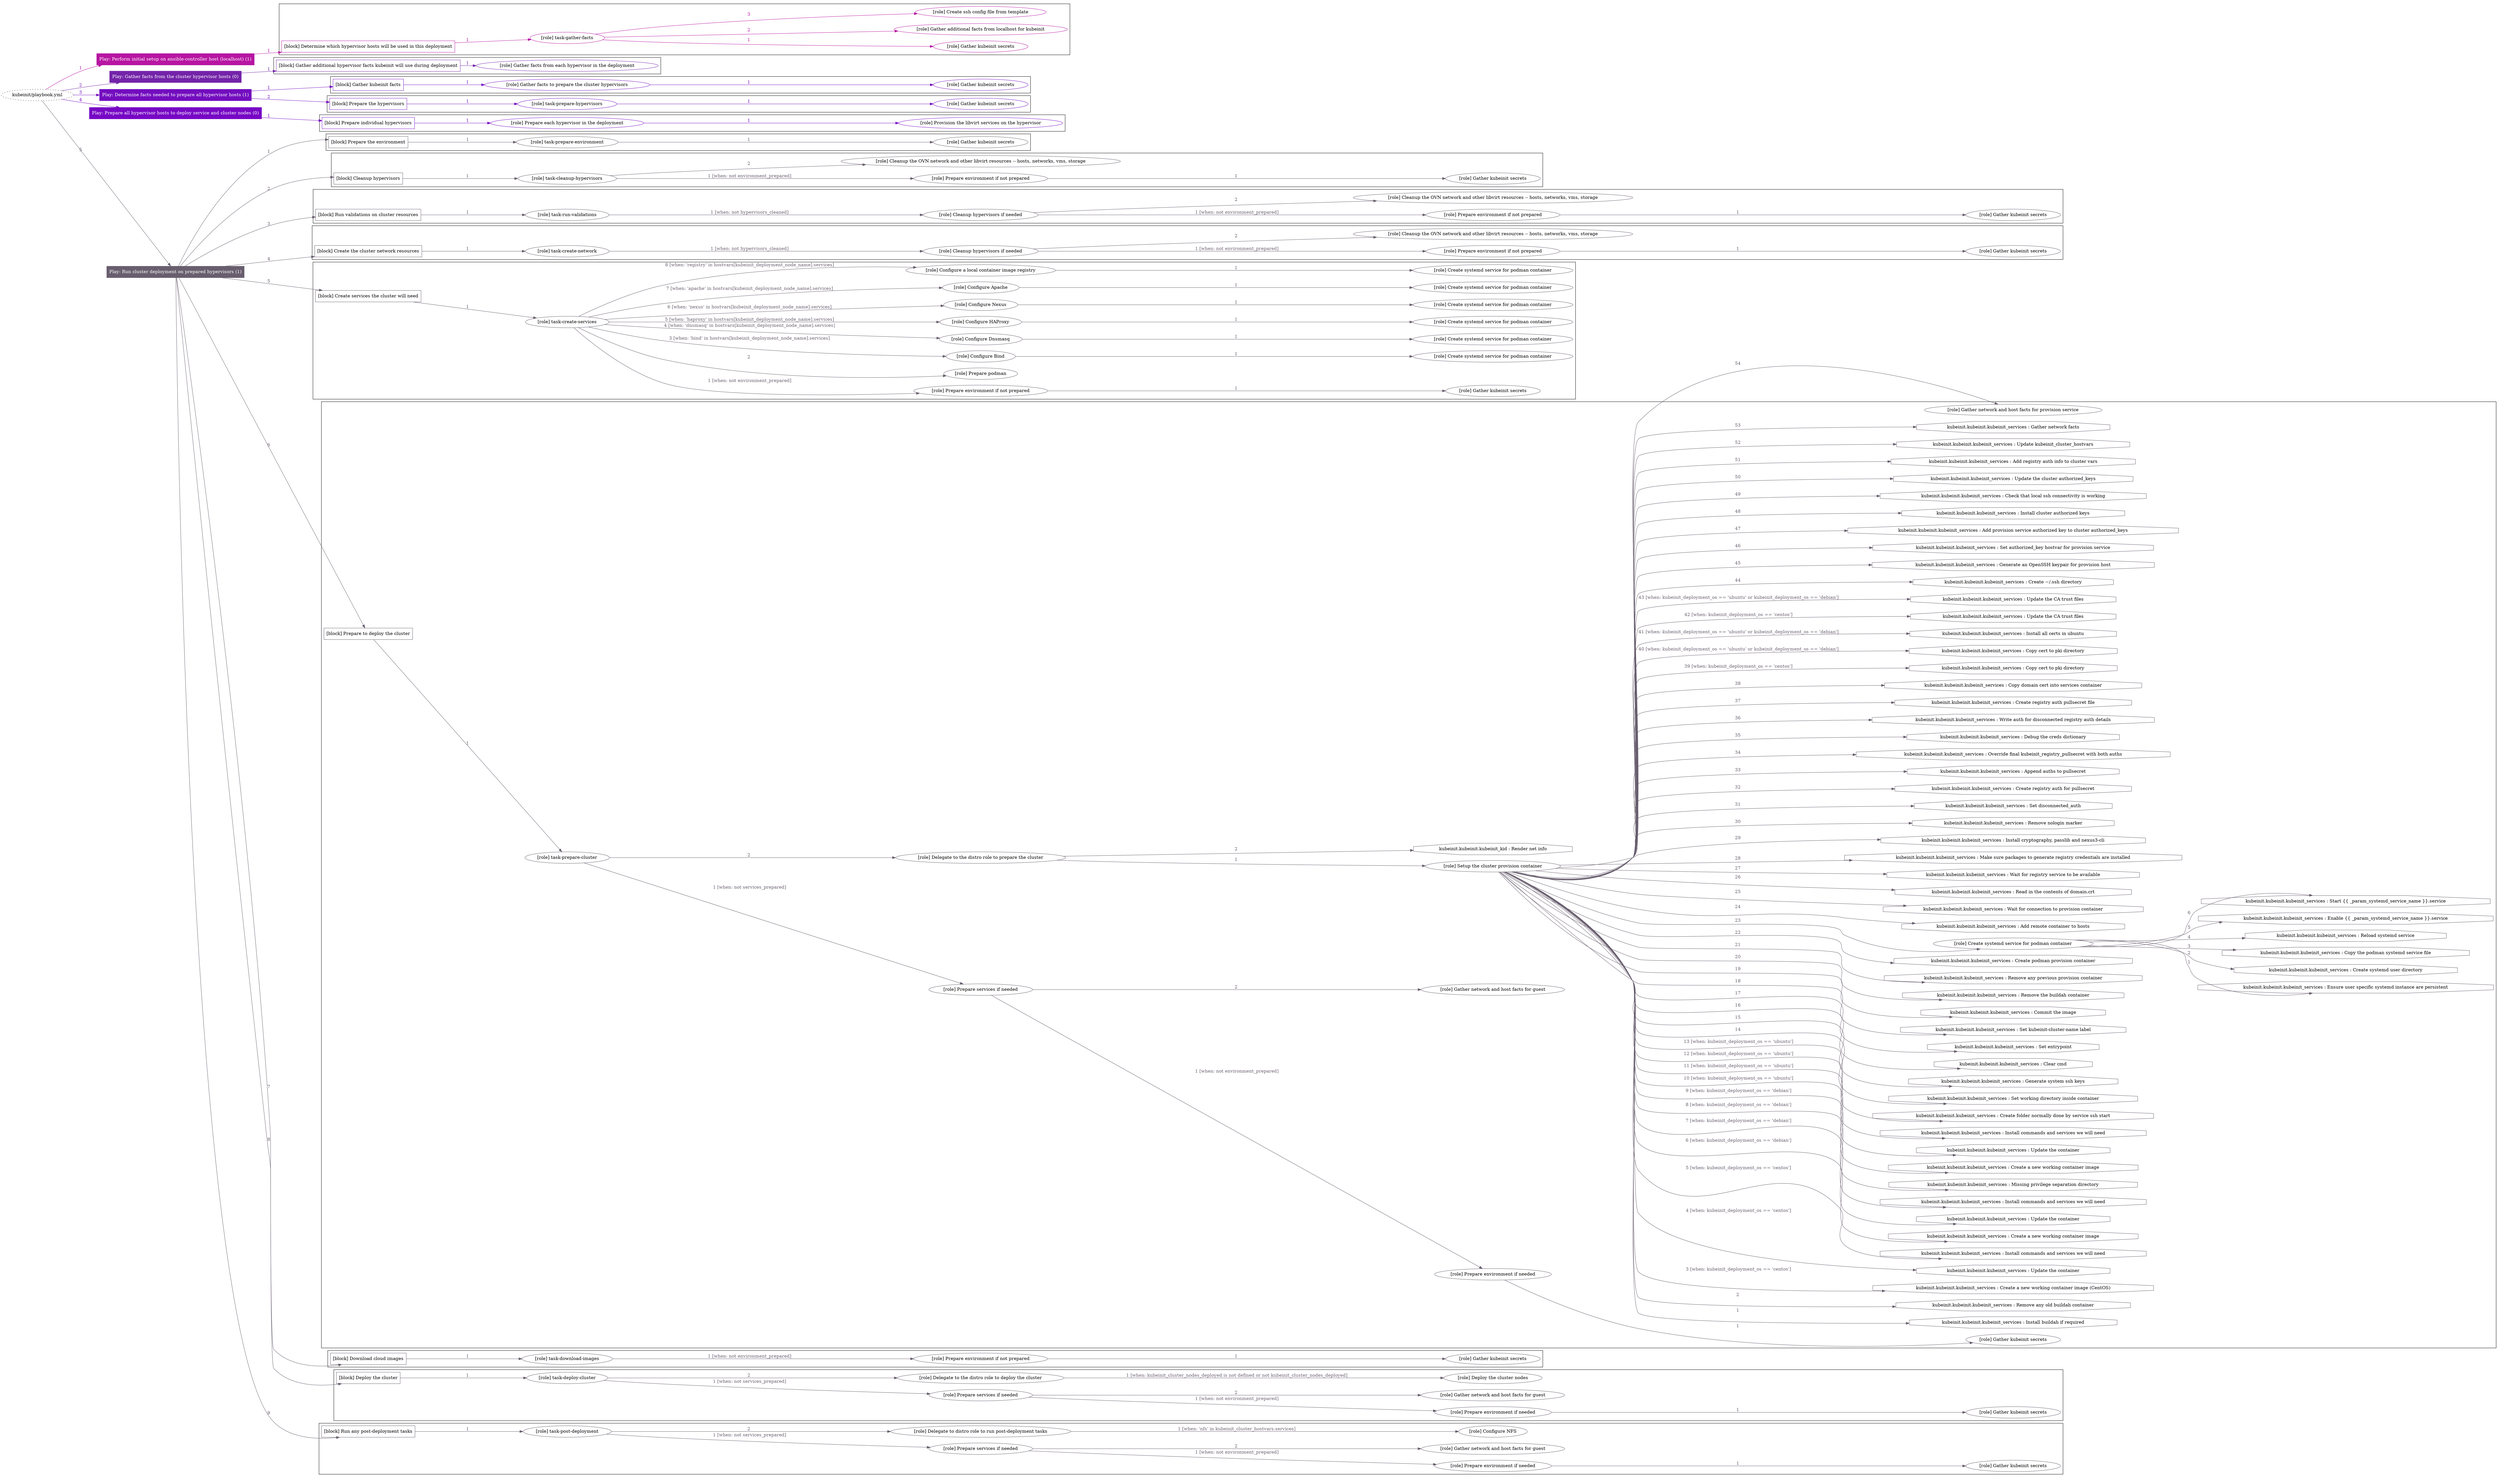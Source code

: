 digraph {
	graph [concentrate=true ordering=in rankdir=LR ratio=fill]
	edge [esep=5 sep=10]
	"kubeinit/playbook.yml" [URL="/home/runner/work/kubeinit/kubeinit/kubeinit/playbook.yml" id=playbook_523f02cf style=dotted]
	"kubeinit/playbook.yml" -> play_6bc137c6 [label="1 " color="#b715a2" fontcolor="#b715a2" id=edge_8139e870 labeltooltip="1 " tooltip="1 "]
	subgraph "Play: Perform initial setup on ansible-controller host (localhost) (1)" {
		play_6bc137c6 [label="Play: Perform initial setup on ansible-controller host (localhost) (1)" URL="/home/runner/work/kubeinit/kubeinit/kubeinit/playbook.yml" color="#b715a2" fontcolor="#ffffff" id=play_6bc137c6 shape=box style=filled tooltip=localhost]
		play_6bc137c6 -> block_157b152d [label=1 color="#b715a2" fontcolor="#b715a2" id=edge_1434d025 labeltooltip=1 tooltip=1]
		subgraph cluster_block_157b152d {
			block_157b152d [label="[block] Determine which hypervisor hosts will be used in this deployment" URL="/home/runner/work/kubeinit/kubeinit/kubeinit/playbook.yml" color="#b715a2" id=block_157b152d labeltooltip="Determine which hypervisor hosts will be used in this deployment" shape=box tooltip="Determine which hypervisor hosts will be used in this deployment"]
			block_157b152d -> role_d21be050 [label="1 " color="#b715a2" fontcolor="#b715a2" id=edge_4a48e867 labeltooltip="1 " tooltip="1 "]
			subgraph "task-gather-facts" {
				role_d21be050 [label="[role] task-gather-facts" URL="/home/runner/work/kubeinit/kubeinit/kubeinit/playbook.yml" color="#b715a2" id=role_d21be050 tooltip="task-gather-facts"]
				role_d21be050 -> role_1c786483 [label="1 " color="#b715a2" fontcolor="#b715a2" id=edge_d113c859 labeltooltip="1 " tooltip="1 "]
				subgraph "Gather kubeinit secrets" {
					role_1c786483 [label="[role] Gather kubeinit secrets" URL="/home/runner/.ansible/collections/ansible_collections/kubeinit/kubeinit/roles/kubeinit_prepare/tasks/build_hypervisors_group.yml" color="#b715a2" id=role_1c786483 tooltip="Gather kubeinit secrets"]
				}
				role_d21be050 -> role_d0c18b38 [label="2 " color="#b715a2" fontcolor="#b715a2" id=edge_713ae393 labeltooltip="2 " tooltip="2 "]
				subgraph "Gather additional facts from localhost for kubeinit" {
					role_d0c18b38 [label="[role] Gather additional facts from localhost for kubeinit" URL="/home/runner/.ansible/collections/ansible_collections/kubeinit/kubeinit/roles/kubeinit_prepare/tasks/build_hypervisors_group.yml" color="#b715a2" id=role_d0c18b38 tooltip="Gather additional facts from localhost for kubeinit"]
				}
				role_d21be050 -> role_f9e49e9d [label="3 " color="#b715a2" fontcolor="#b715a2" id=edge_17363c46 labeltooltip="3 " tooltip="3 "]
				subgraph "Create ssh config file from template" {
					role_f9e49e9d [label="[role] Create ssh config file from template" URL="/home/runner/.ansible/collections/ansible_collections/kubeinit/kubeinit/roles/kubeinit_prepare/tasks/build_hypervisors_group.yml" color="#b715a2" id=role_f9e49e9d tooltip="Create ssh config file from template"]
				}
			}
		}
	}
	"kubeinit/playbook.yml" -> play_adf5ef37 [label="2 " color="#7323a9" fontcolor="#7323a9" id=edge_34e91a06 labeltooltip="2 " tooltip="2 "]
	subgraph "Play: Gather facts from the cluster hypervisor hosts (0)" {
		play_adf5ef37 [label="Play: Gather facts from the cluster hypervisor hosts (0)" URL="/home/runner/work/kubeinit/kubeinit/kubeinit/playbook.yml" color="#7323a9" fontcolor="#ffffff" id=play_adf5ef37 shape=box style=filled tooltip="Play: Gather facts from the cluster hypervisor hosts (0)"]
		play_adf5ef37 -> block_2e98b434 [label=1 color="#7323a9" fontcolor="#7323a9" id=edge_0aa68745 labeltooltip=1 tooltip=1]
		subgraph cluster_block_2e98b434 {
			block_2e98b434 [label="[block] Gather additional hypervisor facts kubeinit will use during deployment" URL="/home/runner/work/kubeinit/kubeinit/kubeinit/playbook.yml" color="#7323a9" id=block_2e98b434 labeltooltip="Gather additional hypervisor facts kubeinit will use during deployment" shape=box tooltip="Gather additional hypervisor facts kubeinit will use during deployment"]
			block_2e98b434 -> role_9b62bedd [label="1 " color="#7323a9" fontcolor="#7323a9" id=edge_0bc69484 labeltooltip="1 " tooltip="1 "]
			subgraph "Gather facts from each hypervisor in the deployment" {
				role_9b62bedd [label="[role] Gather facts from each hypervisor in the deployment" URL="/home/runner/work/kubeinit/kubeinit/kubeinit/playbook.yml" color="#7323a9" id=role_9b62bedd tooltip="Gather facts from each hypervisor in the deployment"]
			}
		}
	}
	"kubeinit/playbook.yml" -> play_6ce80e44 [label="3 " color="#730dbf" fontcolor="#730dbf" id=edge_333e01c1 labeltooltip="3 " tooltip="3 "]
	subgraph "Play: Determine facts needed to prepare all hypervisor hosts (1)" {
		play_6ce80e44 [label="Play: Determine facts needed to prepare all hypervisor hosts (1)" URL="/home/runner/work/kubeinit/kubeinit/kubeinit/playbook.yml" color="#730dbf" fontcolor="#ffffff" id=play_6ce80e44 shape=box style=filled tooltip=localhost]
		play_6ce80e44 -> block_18123e66 [label=1 color="#730dbf" fontcolor="#730dbf" id=edge_3d08a26c labeltooltip=1 tooltip=1]
		subgraph cluster_block_18123e66 {
			block_18123e66 [label="[block] Gather kubeinit facts" URL="/home/runner/work/kubeinit/kubeinit/kubeinit/playbook.yml" color="#730dbf" id=block_18123e66 labeltooltip="Gather kubeinit facts" shape=box tooltip="Gather kubeinit facts"]
			block_18123e66 -> role_257daec9 [label="1 " color="#730dbf" fontcolor="#730dbf" id=edge_6e22a2cc labeltooltip="1 " tooltip="1 "]
			subgraph "Gather facts to prepare the cluster hypervisors" {
				role_257daec9 [label="[role] Gather facts to prepare the cluster hypervisors" URL="/home/runner/work/kubeinit/kubeinit/kubeinit/playbook.yml" color="#730dbf" id=role_257daec9 tooltip="Gather facts to prepare the cluster hypervisors"]
				role_257daec9 -> role_f65791ab [label="1 " color="#730dbf" fontcolor="#730dbf" id=edge_a2c15373 labeltooltip="1 " tooltip="1 "]
				subgraph "Gather kubeinit secrets" {
					role_f65791ab [label="[role] Gather kubeinit secrets" URL="/home/runner/.ansible/collections/ansible_collections/kubeinit/kubeinit/roles/kubeinit_prepare/tasks/gather_kubeinit_facts.yml" color="#730dbf" id=role_f65791ab tooltip="Gather kubeinit secrets"]
				}
			}
		}
		play_6ce80e44 -> block_e9388b02 [label=2 color="#730dbf" fontcolor="#730dbf" id=edge_0c99ad33 labeltooltip=2 tooltip=2]
		subgraph cluster_block_e9388b02 {
			block_e9388b02 [label="[block] Prepare the hypervisors" URL="/home/runner/work/kubeinit/kubeinit/kubeinit/playbook.yml" color="#730dbf" id=block_e9388b02 labeltooltip="Prepare the hypervisors" shape=box tooltip="Prepare the hypervisors"]
			block_e9388b02 -> role_1066dc8d [label="1 " color="#730dbf" fontcolor="#730dbf" id=edge_36b0bf61 labeltooltip="1 " tooltip="1 "]
			subgraph "task-prepare-hypervisors" {
				role_1066dc8d [label="[role] task-prepare-hypervisors" URL="/home/runner/work/kubeinit/kubeinit/kubeinit/playbook.yml" color="#730dbf" id=role_1066dc8d tooltip="task-prepare-hypervisors"]
				role_1066dc8d -> role_72b197ba [label="1 " color="#730dbf" fontcolor="#730dbf" id=edge_f08624b3 labeltooltip="1 " tooltip="1 "]
				subgraph "Gather kubeinit secrets" {
					role_72b197ba [label="[role] Gather kubeinit secrets" URL="/home/runner/.ansible/collections/ansible_collections/kubeinit/kubeinit/roles/kubeinit_prepare/tasks/gather_kubeinit_facts.yml" color="#730dbf" id=role_72b197ba tooltip="Gather kubeinit secrets"]
				}
			}
		}
	}
	"kubeinit/playbook.yml" -> play_32b6e2d4 [label="4 " color="#7707c5" fontcolor="#7707c5" id=edge_4d12379c labeltooltip="4 " tooltip="4 "]
	subgraph "Play: Prepare all hypervisor hosts to deploy service and cluster nodes (0)" {
		play_32b6e2d4 [label="Play: Prepare all hypervisor hosts to deploy service and cluster nodes (0)" URL="/home/runner/work/kubeinit/kubeinit/kubeinit/playbook.yml" color="#7707c5" fontcolor="#ffffff" id=play_32b6e2d4 shape=box style=filled tooltip="Play: Prepare all hypervisor hosts to deploy service and cluster nodes (0)"]
		play_32b6e2d4 -> block_82ef022c [label=1 color="#7707c5" fontcolor="#7707c5" id=edge_282faeca labeltooltip=1 tooltip=1]
		subgraph cluster_block_82ef022c {
			block_82ef022c [label="[block] Prepare individual hypervisors" URL="/home/runner/work/kubeinit/kubeinit/kubeinit/playbook.yml" color="#7707c5" id=block_82ef022c labeltooltip="Prepare individual hypervisors" shape=box tooltip="Prepare individual hypervisors"]
			block_82ef022c -> role_0d94142a [label="1 " color="#7707c5" fontcolor="#7707c5" id=edge_c90fba7b labeltooltip="1 " tooltip="1 "]
			subgraph "Prepare each hypervisor in the deployment" {
				role_0d94142a [label="[role] Prepare each hypervisor in the deployment" URL="/home/runner/work/kubeinit/kubeinit/kubeinit/playbook.yml" color="#7707c5" id=role_0d94142a tooltip="Prepare each hypervisor in the deployment"]
				role_0d94142a -> role_9acc758b [label="1 " color="#7707c5" fontcolor="#7707c5" id=edge_aba107f1 labeltooltip="1 " tooltip="1 "]
				subgraph "Provision the libvirt services on the hypervisor" {
					role_9acc758b [label="[role] Provision the libvirt services on the hypervisor" URL="/home/runner/.ansible/collections/ansible_collections/kubeinit/kubeinit/roles/kubeinit_prepare/tasks/prepare_hypervisor.yml" color="#7707c5" id=role_9acc758b tooltip="Provision the libvirt services on the hypervisor"]
				}
			}
		}
	}
	"kubeinit/playbook.yml" -> play_2caf768b [label="5 " color="#685e6e" fontcolor="#685e6e" id=edge_4ee9b258 labeltooltip="5 " tooltip="5 "]
	subgraph "Play: Run cluster deployment on prepared hypervisors (1)" {
		play_2caf768b [label="Play: Run cluster deployment on prepared hypervisors (1)" URL="/home/runner/work/kubeinit/kubeinit/kubeinit/playbook.yml" color="#685e6e" fontcolor="#ffffff" id=play_2caf768b shape=box style=filled tooltip=localhost]
		play_2caf768b -> block_e5b396ca [label=1 color="#685e6e" fontcolor="#685e6e" id=edge_850b596f labeltooltip=1 tooltip=1]
		subgraph cluster_block_e5b396ca {
			block_e5b396ca [label="[block] Prepare the environment" URL="/home/runner/work/kubeinit/kubeinit/kubeinit/playbook.yml" color="#685e6e" id=block_e5b396ca labeltooltip="Prepare the environment" shape=box tooltip="Prepare the environment"]
			block_e5b396ca -> role_adc4fbf3 [label="1 " color="#685e6e" fontcolor="#685e6e" id=edge_cd53be67 labeltooltip="1 " tooltip="1 "]
			subgraph "task-prepare-environment" {
				role_adc4fbf3 [label="[role] task-prepare-environment" URL="/home/runner/work/kubeinit/kubeinit/kubeinit/playbook.yml" color="#685e6e" id=role_adc4fbf3 tooltip="task-prepare-environment"]
				role_adc4fbf3 -> role_b6324c7c [label="1 " color="#685e6e" fontcolor="#685e6e" id=edge_db9dd955 labeltooltip="1 " tooltip="1 "]
				subgraph "Gather kubeinit secrets" {
					role_b6324c7c [label="[role] Gather kubeinit secrets" URL="/home/runner/.ansible/collections/ansible_collections/kubeinit/kubeinit/roles/kubeinit_prepare/tasks/gather_kubeinit_facts.yml" color="#685e6e" id=role_b6324c7c tooltip="Gather kubeinit secrets"]
				}
			}
		}
		play_2caf768b -> block_f8b40f02 [label=2 color="#685e6e" fontcolor="#685e6e" id=edge_f7e18683 labeltooltip=2 tooltip=2]
		subgraph cluster_block_f8b40f02 {
			block_f8b40f02 [label="[block] Cleanup hypervisors" URL="/home/runner/work/kubeinit/kubeinit/kubeinit/playbook.yml" color="#685e6e" id=block_f8b40f02 labeltooltip="Cleanup hypervisors" shape=box tooltip="Cleanup hypervisors"]
			block_f8b40f02 -> role_f8b366e9 [label="1 " color="#685e6e" fontcolor="#685e6e" id=edge_6f6f5f40 labeltooltip="1 " tooltip="1 "]
			subgraph "task-cleanup-hypervisors" {
				role_f8b366e9 [label="[role] task-cleanup-hypervisors" URL="/home/runner/work/kubeinit/kubeinit/kubeinit/playbook.yml" color="#685e6e" id=role_f8b366e9 tooltip="task-cleanup-hypervisors"]
				role_f8b366e9 -> role_4d6c925a [label="1 [when: not environment_prepared]" color="#685e6e" fontcolor="#685e6e" id=edge_72730187 labeltooltip="1 [when: not environment_prepared]" tooltip="1 [when: not environment_prepared]"]
				subgraph "Prepare environment if not prepared" {
					role_4d6c925a [label="[role] Prepare environment if not prepared" URL="/home/runner/.ansible/collections/ansible_collections/kubeinit/kubeinit/roles/kubeinit_prepare/tasks/cleanup_hypervisors.yml" color="#685e6e" id=role_4d6c925a tooltip="Prepare environment if not prepared"]
					role_4d6c925a -> role_4f269db5 [label="1 " color="#685e6e" fontcolor="#685e6e" id=edge_f12fe3c4 labeltooltip="1 " tooltip="1 "]
					subgraph "Gather kubeinit secrets" {
						role_4f269db5 [label="[role] Gather kubeinit secrets" URL="/home/runner/.ansible/collections/ansible_collections/kubeinit/kubeinit/roles/kubeinit_prepare/tasks/gather_kubeinit_facts.yml" color="#685e6e" id=role_4f269db5 tooltip="Gather kubeinit secrets"]
					}
				}
				role_f8b366e9 -> role_968fbf0f [label="2 " color="#685e6e" fontcolor="#685e6e" id=edge_c992e571 labeltooltip="2 " tooltip="2 "]
				subgraph "Cleanup the OVN network and other libvirt resources -- hosts, networks, vms, storage" {
					role_968fbf0f [label="[role] Cleanup the OVN network and other libvirt resources -- hosts, networks, vms, storage" URL="/home/runner/.ansible/collections/ansible_collections/kubeinit/kubeinit/roles/kubeinit_prepare/tasks/cleanup_hypervisors.yml" color="#685e6e" id=role_968fbf0f tooltip="Cleanup the OVN network and other libvirt resources -- hosts, networks, vms, storage"]
				}
			}
		}
		play_2caf768b -> block_3ed289ee [label=3 color="#685e6e" fontcolor="#685e6e" id=edge_da4a7e90 labeltooltip=3 tooltip=3]
		subgraph cluster_block_3ed289ee {
			block_3ed289ee [label="[block] Run validations on cluster resources" URL="/home/runner/work/kubeinit/kubeinit/kubeinit/playbook.yml" color="#685e6e" id=block_3ed289ee labeltooltip="Run validations on cluster resources" shape=box tooltip="Run validations on cluster resources"]
			block_3ed289ee -> role_c11c972a [label="1 " color="#685e6e" fontcolor="#685e6e" id=edge_37140b6b labeltooltip="1 " tooltip="1 "]
			subgraph "task-run-validations" {
				role_c11c972a [label="[role] task-run-validations" URL="/home/runner/work/kubeinit/kubeinit/kubeinit/playbook.yml" color="#685e6e" id=role_c11c972a tooltip="task-run-validations"]
				role_c11c972a -> role_23618276 [label="1 [when: not hypervisors_cleaned]" color="#685e6e" fontcolor="#685e6e" id=edge_cd50818d labeltooltip="1 [when: not hypervisors_cleaned]" tooltip="1 [when: not hypervisors_cleaned]"]
				subgraph "Cleanup hypervisors if needed" {
					role_23618276 [label="[role] Cleanup hypervisors if needed" URL="/home/runner/.ansible/collections/ansible_collections/kubeinit/kubeinit/roles/kubeinit_validations/tasks/main.yml" color="#685e6e" id=role_23618276 tooltip="Cleanup hypervisors if needed"]
					role_23618276 -> role_db7f585e [label="1 [when: not environment_prepared]" color="#685e6e" fontcolor="#685e6e" id=edge_84fff03e labeltooltip="1 [when: not environment_prepared]" tooltip="1 [when: not environment_prepared]"]
					subgraph "Prepare environment if not prepared" {
						role_db7f585e [label="[role] Prepare environment if not prepared" URL="/home/runner/.ansible/collections/ansible_collections/kubeinit/kubeinit/roles/kubeinit_prepare/tasks/cleanup_hypervisors.yml" color="#685e6e" id=role_db7f585e tooltip="Prepare environment if not prepared"]
						role_db7f585e -> role_61a39463 [label="1 " color="#685e6e" fontcolor="#685e6e" id=edge_cbba1acd labeltooltip="1 " tooltip="1 "]
						subgraph "Gather kubeinit secrets" {
							role_61a39463 [label="[role] Gather kubeinit secrets" URL="/home/runner/.ansible/collections/ansible_collections/kubeinit/kubeinit/roles/kubeinit_prepare/tasks/gather_kubeinit_facts.yml" color="#685e6e" id=role_61a39463 tooltip="Gather kubeinit secrets"]
						}
					}
					role_23618276 -> role_78cc4a12 [label="2 " color="#685e6e" fontcolor="#685e6e" id=edge_62eed8c7 labeltooltip="2 " tooltip="2 "]
					subgraph "Cleanup the OVN network and other libvirt resources -- hosts, networks, vms, storage" {
						role_78cc4a12 [label="[role] Cleanup the OVN network and other libvirt resources -- hosts, networks, vms, storage" URL="/home/runner/.ansible/collections/ansible_collections/kubeinit/kubeinit/roles/kubeinit_prepare/tasks/cleanup_hypervisors.yml" color="#685e6e" id=role_78cc4a12 tooltip="Cleanup the OVN network and other libvirt resources -- hosts, networks, vms, storage"]
					}
				}
			}
		}
		play_2caf768b -> block_cc9a33da [label=4 color="#685e6e" fontcolor="#685e6e" id=edge_7270b5b7 labeltooltip=4 tooltip=4]
		subgraph cluster_block_cc9a33da {
			block_cc9a33da [label="[block] Create the cluster network resources" URL="/home/runner/work/kubeinit/kubeinit/kubeinit/playbook.yml" color="#685e6e" id=block_cc9a33da labeltooltip="Create the cluster network resources" shape=box tooltip="Create the cluster network resources"]
			block_cc9a33da -> role_e912b209 [label="1 " color="#685e6e" fontcolor="#685e6e" id=edge_4f9772c1 labeltooltip="1 " tooltip="1 "]
			subgraph "task-create-network" {
				role_e912b209 [label="[role] task-create-network" URL="/home/runner/work/kubeinit/kubeinit/kubeinit/playbook.yml" color="#685e6e" id=role_e912b209 tooltip="task-create-network"]
				role_e912b209 -> role_fdf0fe62 [label="1 [when: not hypervisors_cleaned]" color="#685e6e" fontcolor="#685e6e" id=edge_23e7232c labeltooltip="1 [when: not hypervisors_cleaned]" tooltip="1 [when: not hypervisors_cleaned]"]
				subgraph "Cleanup hypervisors if needed" {
					role_fdf0fe62 [label="[role] Cleanup hypervisors if needed" URL="/home/runner/.ansible/collections/ansible_collections/kubeinit/kubeinit/roles/kubeinit_libvirt/tasks/create_network.yml" color="#685e6e" id=role_fdf0fe62 tooltip="Cleanup hypervisors if needed"]
					role_fdf0fe62 -> role_8b889586 [label="1 [when: not environment_prepared]" color="#685e6e" fontcolor="#685e6e" id=edge_5aa36d09 labeltooltip="1 [when: not environment_prepared]" tooltip="1 [when: not environment_prepared]"]
					subgraph "Prepare environment if not prepared" {
						role_8b889586 [label="[role] Prepare environment if not prepared" URL="/home/runner/.ansible/collections/ansible_collections/kubeinit/kubeinit/roles/kubeinit_prepare/tasks/cleanup_hypervisors.yml" color="#685e6e" id=role_8b889586 tooltip="Prepare environment if not prepared"]
						role_8b889586 -> role_14ca2aa7 [label="1 " color="#685e6e" fontcolor="#685e6e" id=edge_e80722ed labeltooltip="1 " tooltip="1 "]
						subgraph "Gather kubeinit secrets" {
							role_14ca2aa7 [label="[role] Gather kubeinit secrets" URL="/home/runner/.ansible/collections/ansible_collections/kubeinit/kubeinit/roles/kubeinit_prepare/tasks/gather_kubeinit_facts.yml" color="#685e6e" id=role_14ca2aa7 tooltip="Gather kubeinit secrets"]
						}
					}
					role_fdf0fe62 -> role_c80aff24 [label="2 " color="#685e6e" fontcolor="#685e6e" id=edge_a04895c5 labeltooltip="2 " tooltip="2 "]
					subgraph "Cleanup the OVN network and other libvirt resources -- hosts, networks, vms, storage" {
						role_c80aff24 [label="[role] Cleanup the OVN network and other libvirt resources -- hosts, networks, vms, storage" URL="/home/runner/.ansible/collections/ansible_collections/kubeinit/kubeinit/roles/kubeinit_prepare/tasks/cleanup_hypervisors.yml" color="#685e6e" id=role_c80aff24 tooltip="Cleanup the OVN network and other libvirt resources -- hosts, networks, vms, storage"]
					}
				}
			}
		}
		play_2caf768b -> block_26ecbdce [label=5 color="#685e6e" fontcolor="#685e6e" id=edge_0f5b0c49 labeltooltip=5 tooltip=5]
		subgraph cluster_block_26ecbdce {
			block_26ecbdce [label="[block] Create services the cluster will need" URL="/home/runner/work/kubeinit/kubeinit/kubeinit/playbook.yml" color="#685e6e" id=block_26ecbdce labeltooltip="Create services the cluster will need" shape=box tooltip="Create services the cluster will need"]
			block_26ecbdce -> role_d7c17ba2 [label="1 " color="#685e6e" fontcolor="#685e6e" id=edge_f24d30a1 labeltooltip="1 " tooltip="1 "]
			subgraph "task-create-services" {
				role_d7c17ba2 [label="[role] task-create-services" URL="/home/runner/work/kubeinit/kubeinit/kubeinit/playbook.yml" color="#685e6e" id=role_d7c17ba2 tooltip="task-create-services"]
				role_d7c17ba2 -> role_c4ea2157 [label="1 [when: not environment_prepared]" color="#685e6e" fontcolor="#685e6e" id=edge_c690bb83 labeltooltip="1 [when: not environment_prepared]" tooltip="1 [when: not environment_prepared]"]
				subgraph "Prepare environment if not prepared" {
					role_c4ea2157 [label="[role] Prepare environment if not prepared" URL="/home/runner/.ansible/collections/ansible_collections/kubeinit/kubeinit/roles/kubeinit_services/tasks/main.yml" color="#685e6e" id=role_c4ea2157 tooltip="Prepare environment if not prepared"]
					role_c4ea2157 -> role_a3d30918 [label="1 " color="#685e6e" fontcolor="#685e6e" id=edge_9bcc93ff labeltooltip="1 " tooltip="1 "]
					subgraph "Gather kubeinit secrets" {
						role_a3d30918 [label="[role] Gather kubeinit secrets" URL="/home/runner/.ansible/collections/ansible_collections/kubeinit/kubeinit/roles/kubeinit_prepare/tasks/gather_kubeinit_facts.yml" color="#685e6e" id=role_a3d30918 tooltip="Gather kubeinit secrets"]
					}
				}
				role_d7c17ba2 -> role_5667d886 [label="2 " color="#685e6e" fontcolor="#685e6e" id=edge_22e25065 labeltooltip="2 " tooltip="2 "]
				subgraph "Prepare podman" {
					role_5667d886 [label="[role] Prepare podman" URL="/home/runner/.ansible/collections/ansible_collections/kubeinit/kubeinit/roles/kubeinit_services/tasks/00_create_service_pod.yml" color="#685e6e" id=role_5667d886 tooltip="Prepare podman"]
				}
				role_d7c17ba2 -> role_221b6c85 [label="3 [when: 'bind' in hostvars[kubeinit_deployment_node_name].services]" color="#685e6e" fontcolor="#685e6e" id=edge_c3bb628c labeltooltip="3 [when: 'bind' in hostvars[kubeinit_deployment_node_name].services]" tooltip="3 [when: 'bind' in hostvars[kubeinit_deployment_node_name].services]"]
				subgraph "Configure Bind" {
					role_221b6c85 [label="[role] Configure Bind" URL="/home/runner/.ansible/collections/ansible_collections/kubeinit/kubeinit/roles/kubeinit_services/tasks/start_services_containers.yml" color="#685e6e" id=role_221b6c85 tooltip="Configure Bind"]
					role_221b6c85 -> role_59d1ee0a [label="1 " color="#685e6e" fontcolor="#685e6e" id=edge_88bebc99 labeltooltip="1 " tooltip="1 "]
					subgraph "Create systemd service for podman container" {
						role_59d1ee0a [label="[role] Create systemd service for podman container" URL="/home/runner/.ansible/collections/ansible_collections/kubeinit/kubeinit/roles/kubeinit_bind/tasks/main.yml" color="#685e6e" id=role_59d1ee0a tooltip="Create systemd service for podman container"]
					}
				}
				role_d7c17ba2 -> role_489d5630 [label="4 [when: 'dnsmasq' in hostvars[kubeinit_deployment_node_name].services]" color="#685e6e" fontcolor="#685e6e" id=edge_b1edd884 labeltooltip="4 [when: 'dnsmasq' in hostvars[kubeinit_deployment_node_name].services]" tooltip="4 [when: 'dnsmasq' in hostvars[kubeinit_deployment_node_name].services]"]
				subgraph "Configure Dnsmasq" {
					role_489d5630 [label="[role] Configure Dnsmasq" URL="/home/runner/.ansible/collections/ansible_collections/kubeinit/kubeinit/roles/kubeinit_services/tasks/start_services_containers.yml" color="#685e6e" id=role_489d5630 tooltip="Configure Dnsmasq"]
					role_489d5630 -> role_de0030b5 [label="1 " color="#685e6e" fontcolor="#685e6e" id=edge_028cf25c labeltooltip="1 " tooltip="1 "]
					subgraph "Create systemd service for podman container" {
						role_de0030b5 [label="[role] Create systemd service for podman container" URL="/home/runner/.ansible/collections/ansible_collections/kubeinit/kubeinit/roles/kubeinit_dnsmasq/tasks/main.yml" color="#685e6e" id=role_de0030b5 tooltip="Create systemd service for podman container"]
					}
				}
				role_d7c17ba2 -> role_e70f6d3d [label="5 [when: 'haproxy' in hostvars[kubeinit_deployment_node_name].services]" color="#685e6e" fontcolor="#685e6e" id=edge_5ebc14f6 labeltooltip="5 [when: 'haproxy' in hostvars[kubeinit_deployment_node_name].services]" tooltip="5 [when: 'haproxy' in hostvars[kubeinit_deployment_node_name].services]"]
				subgraph "Configure HAProxy" {
					role_e70f6d3d [label="[role] Configure HAProxy" URL="/home/runner/.ansible/collections/ansible_collections/kubeinit/kubeinit/roles/kubeinit_services/tasks/start_services_containers.yml" color="#685e6e" id=role_e70f6d3d tooltip="Configure HAProxy"]
					role_e70f6d3d -> role_05462be4 [label="1 " color="#685e6e" fontcolor="#685e6e" id=edge_dee61de7 labeltooltip="1 " tooltip="1 "]
					subgraph "Create systemd service for podman container" {
						role_05462be4 [label="[role] Create systemd service for podman container" URL="/home/runner/.ansible/collections/ansible_collections/kubeinit/kubeinit/roles/kubeinit_haproxy/tasks/main.yml" color="#685e6e" id=role_05462be4 tooltip="Create systemd service for podman container"]
					}
				}
				role_d7c17ba2 -> role_4328ee55 [label="6 [when: 'nexus' in hostvars[kubeinit_deployment_node_name].services]" color="#685e6e" fontcolor="#685e6e" id=edge_18788451 labeltooltip="6 [when: 'nexus' in hostvars[kubeinit_deployment_node_name].services]" tooltip="6 [when: 'nexus' in hostvars[kubeinit_deployment_node_name].services]"]
				subgraph "Configure Nexus" {
					role_4328ee55 [label="[role] Configure Nexus" URL="/home/runner/.ansible/collections/ansible_collections/kubeinit/kubeinit/roles/kubeinit_services/tasks/start_services_containers.yml" color="#685e6e" id=role_4328ee55 tooltip="Configure Nexus"]
					role_4328ee55 -> role_98a1d969 [label="1 " color="#685e6e" fontcolor="#685e6e" id=edge_1022cfea labeltooltip="1 " tooltip="1 "]
					subgraph "Create systemd service for podman container" {
						role_98a1d969 [label="[role] Create systemd service for podman container" URL="/home/runner/.ansible/collections/ansible_collections/kubeinit/kubeinit/roles/kubeinit_nexus/tasks/main.yml" color="#685e6e" id=role_98a1d969 tooltip="Create systemd service for podman container"]
					}
				}
				role_d7c17ba2 -> role_16115c2d [label="7 [when: 'apache' in hostvars[kubeinit_deployment_node_name].services]" color="#685e6e" fontcolor="#685e6e" id=edge_08c47023 labeltooltip="7 [when: 'apache' in hostvars[kubeinit_deployment_node_name].services]" tooltip="7 [when: 'apache' in hostvars[kubeinit_deployment_node_name].services]"]
				subgraph "Configure Apache" {
					role_16115c2d [label="[role] Configure Apache" URL="/home/runner/.ansible/collections/ansible_collections/kubeinit/kubeinit/roles/kubeinit_services/tasks/start_services_containers.yml" color="#685e6e" id=role_16115c2d tooltip="Configure Apache"]
					role_16115c2d -> role_f185943f [label="1 " color="#685e6e" fontcolor="#685e6e" id=edge_19d57563 labeltooltip="1 " tooltip="1 "]
					subgraph "Create systemd service for podman container" {
						role_f185943f [label="[role] Create systemd service for podman container" URL="/home/runner/.ansible/collections/ansible_collections/kubeinit/kubeinit/roles/kubeinit_apache/tasks/main.yml" color="#685e6e" id=role_f185943f tooltip="Create systemd service for podman container"]
					}
				}
				role_d7c17ba2 -> role_413393ed [label="8 [when: 'registry' in hostvars[kubeinit_deployment_node_name].services]" color="#685e6e" fontcolor="#685e6e" id=edge_c971533c labeltooltip="8 [when: 'registry' in hostvars[kubeinit_deployment_node_name].services]" tooltip="8 [when: 'registry' in hostvars[kubeinit_deployment_node_name].services]"]
				subgraph "Configure a local container image registry" {
					role_413393ed [label="[role] Configure a local container image registry" URL="/home/runner/.ansible/collections/ansible_collections/kubeinit/kubeinit/roles/kubeinit_services/tasks/start_services_containers.yml" color="#685e6e" id=role_413393ed tooltip="Configure a local container image registry"]
					role_413393ed -> role_f75e05b6 [label="1 " color="#685e6e" fontcolor="#685e6e" id=edge_fa7e5049 labeltooltip="1 " tooltip="1 "]
					subgraph "Create systemd service for podman container" {
						role_f75e05b6 [label="[role] Create systemd service for podman container" URL="/home/runner/.ansible/collections/ansible_collections/kubeinit/kubeinit/roles/kubeinit_registry/tasks/main.yml" color="#685e6e" id=role_f75e05b6 tooltip="Create systemd service for podman container"]
					}
				}
			}
		}
		play_2caf768b -> block_42b0c4de [label=6 color="#685e6e" fontcolor="#685e6e" id=edge_4d460185 labeltooltip=6 tooltip=6]
		subgraph cluster_block_42b0c4de {
			block_42b0c4de [label="[block] Prepare to deploy the cluster" URL="/home/runner/work/kubeinit/kubeinit/kubeinit/playbook.yml" color="#685e6e" id=block_42b0c4de labeltooltip="Prepare to deploy the cluster" shape=box tooltip="Prepare to deploy the cluster"]
			block_42b0c4de -> role_64ec846d [label="1 " color="#685e6e" fontcolor="#685e6e" id=edge_bd4035f3 labeltooltip="1 " tooltip="1 "]
			subgraph "task-prepare-cluster" {
				role_64ec846d [label="[role] task-prepare-cluster" URL="/home/runner/work/kubeinit/kubeinit/kubeinit/playbook.yml" color="#685e6e" id=role_64ec846d tooltip="task-prepare-cluster"]
				role_64ec846d -> role_7c3b5489 [label="1 [when: not services_prepared]" color="#685e6e" fontcolor="#685e6e" id=edge_661de648 labeltooltip="1 [when: not services_prepared]" tooltip="1 [when: not services_prepared]"]
				subgraph "Prepare services if needed" {
					role_7c3b5489 [label="[role] Prepare services if needed" URL="/home/runner/.ansible/collections/ansible_collections/kubeinit/kubeinit/roles/kubeinit_prepare/tasks/prepare_cluster.yml" color="#685e6e" id=role_7c3b5489 tooltip="Prepare services if needed"]
					role_7c3b5489 -> role_c404a553 [label="1 [when: not environment_prepared]" color="#685e6e" fontcolor="#685e6e" id=edge_661d9c63 labeltooltip="1 [when: not environment_prepared]" tooltip="1 [when: not environment_prepared]"]
					subgraph "Prepare environment if needed" {
						role_c404a553 [label="[role] Prepare environment if needed" URL="/home/runner/.ansible/collections/ansible_collections/kubeinit/kubeinit/roles/kubeinit_services/tasks/prepare_services.yml" color="#685e6e" id=role_c404a553 tooltip="Prepare environment if needed"]
						role_c404a553 -> role_29aa7555 [label="1 " color="#685e6e" fontcolor="#685e6e" id=edge_489f9dda labeltooltip="1 " tooltip="1 "]
						subgraph "Gather kubeinit secrets" {
							role_29aa7555 [label="[role] Gather kubeinit secrets" URL="/home/runner/.ansible/collections/ansible_collections/kubeinit/kubeinit/roles/kubeinit_prepare/tasks/gather_kubeinit_facts.yml" color="#685e6e" id=role_29aa7555 tooltip="Gather kubeinit secrets"]
						}
					}
					role_7c3b5489 -> role_9b8b6454 [label="2 " color="#685e6e" fontcolor="#685e6e" id=edge_2574cf8b labeltooltip="2 " tooltip="2 "]
					subgraph "Gather network and host facts for guest" {
						role_9b8b6454 [label="[role] Gather network and host facts for guest" URL="/home/runner/.ansible/collections/ansible_collections/kubeinit/kubeinit/roles/kubeinit_services/tasks/prepare_services.yml" color="#685e6e" id=role_9b8b6454 tooltip="Gather network and host facts for guest"]
					}
				}
				role_64ec846d -> role_52944c87 [label="2 " color="#685e6e" fontcolor="#685e6e" id=edge_652e56b5 labeltooltip="2 " tooltip="2 "]
				subgraph "Delegate to the distro role to prepare the cluster" {
					role_52944c87 [label="[role] Delegate to the distro role to prepare the cluster" URL="/home/runner/.ansible/collections/ansible_collections/kubeinit/kubeinit/roles/kubeinit_prepare/tasks/prepare_cluster.yml" color="#685e6e" id=role_52944c87 tooltip="Delegate to the distro role to prepare the cluster"]
					role_52944c87 -> role_6e1dd25e [label="1 " color="#685e6e" fontcolor="#685e6e" id=edge_45cccab4 labeltooltip="1 " tooltip="1 "]
					subgraph "Setup the cluster provision container" {
						role_6e1dd25e [label="[role] Setup the cluster provision container" URL="/home/runner/.ansible/collections/ansible_collections/kubeinit/kubeinit/roles/kubeinit_kid/tasks/prepare_cluster.yml" color="#685e6e" id=role_6e1dd25e tooltip="Setup the cluster provision container"]
						task_7c2cc056 [label="kubeinit.kubeinit.kubeinit_services : Install buildah if required" URL="/home/runner/.ansible/collections/ansible_collections/kubeinit/kubeinit/roles/kubeinit_services/tasks/create_provision_container.yml" color="#685e6e" id=task_7c2cc056 shape=octagon tooltip="kubeinit.kubeinit.kubeinit_services : Install buildah if required"]
						role_6e1dd25e -> task_7c2cc056 [label="1 " color="#685e6e" fontcolor="#685e6e" id=edge_08dcd96f labeltooltip="1 " tooltip="1 "]
						task_aa9e639d [label="kubeinit.kubeinit.kubeinit_services : Remove any old buildah container" URL="/home/runner/.ansible/collections/ansible_collections/kubeinit/kubeinit/roles/kubeinit_services/tasks/create_provision_container.yml" color="#685e6e" id=task_aa9e639d shape=octagon tooltip="kubeinit.kubeinit.kubeinit_services : Remove any old buildah container"]
						role_6e1dd25e -> task_aa9e639d [label="2 " color="#685e6e" fontcolor="#685e6e" id=edge_8c33da00 labeltooltip="2 " tooltip="2 "]
						task_179d241c [label="kubeinit.kubeinit.kubeinit_services : Create a new working container image (CentOS)" URL="/home/runner/.ansible/collections/ansible_collections/kubeinit/kubeinit/roles/kubeinit_services/tasks/create_provision_container.yml" color="#685e6e" id=task_179d241c shape=octagon tooltip="kubeinit.kubeinit.kubeinit_services : Create a new working container image (CentOS)"]
						role_6e1dd25e -> task_179d241c [label="3 [when: kubeinit_deployment_os == 'centos']" color="#685e6e" fontcolor="#685e6e" id=edge_c0057142 labeltooltip="3 [when: kubeinit_deployment_os == 'centos']" tooltip="3 [when: kubeinit_deployment_os == 'centos']"]
						task_90b53d7a [label="kubeinit.kubeinit.kubeinit_services : Update the container" URL="/home/runner/.ansible/collections/ansible_collections/kubeinit/kubeinit/roles/kubeinit_services/tasks/create_provision_container.yml" color="#685e6e" id=task_90b53d7a shape=octagon tooltip="kubeinit.kubeinit.kubeinit_services : Update the container"]
						role_6e1dd25e -> task_90b53d7a [label="4 [when: kubeinit_deployment_os == 'centos']" color="#685e6e" fontcolor="#685e6e" id=edge_37f548e0 labeltooltip="4 [when: kubeinit_deployment_os == 'centos']" tooltip="4 [when: kubeinit_deployment_os == 'centos']"]
						task_85f3aba5 [label="kubeinit.kubeinit.kubeinit_services : Install commands and services we will need" URL="/home/runner/.ansible/collections/ansible_collections/kubeinit/kubeinit/roles/kubeinit_services/tasks/create_provision_container.yml" color="#685e6e" id=task_85f3aba5 shape=octagon tooltip="kubeinit.kubeinit.kubeinit_services : Install commands and services we will need"]
						role_6e1dd25e -> task_85f3aba5 [label="5 [when: kubeinit_deployment_os == 'centos']" color="#685e6e" fontcolor="#685e6e" id=edge_7fa1ea03 labeltooltip="5 [when: kubeinit_deployment_os == 'centos']" tooltip="5 [when: kubeinit_deployment_os == 'centos']"]
						task_01ec7792 [label="kubeinit.kubeinit.kubeinit_services : Create a new working container image" URL="/home/runner/.ansible/collections/ansible_collections/kubeinit/kubeinit/roles/kubeinit_services/tasks/create_provision_container.yml" color="#685e6e" id=task_01ec7792 shape=octagon tooltip="kubeinit.kubeinit.kubeinit_services : Create a new working container image"]
						role_6e1dd25e -> task_01ec7792 [label="6 [when: kubeinit_deployment_os == 'debian']" color="#685e6e" fontcolor="#685e6e" id=edge_ba44d8ef labeltooltip="6 [when: kubeinit_deployment_os == 'debian']" tooltip="6 [when: kubeinit_deployment_os == 'debian']"]
						task_376c6ade [label="kubeinit.kubeinit.kubeinit_services : Update the container" URL="/home/runner/.ansible/collections/ansible_collections/kubeinit/kubeinit/roles/kubeinit_services/tasks/create_provision_container.yml" color="#685e6e" id=task_376c6ade shape=octagon tooltip="kubeinit.kubeinit.kubeinit_services : Update the container"]
						role_6e1dd25e -> task_376c6ade [label="7 [when: kubeinit_deployment_os == 'debian']" color="#685e6e" fontcolor="#685e6e" id=edge_5edd55d2 labeltooltip="7 [when: kubeinit_deployment_os == 'debian']" tooltip="7 [when: kubeinit_deployment_os == 'debian']"]
						task_ecf864ea [label="kubeinit.kubeinit.kubeinit_services : Install commands and services we will need" URL="/home/runner/.ansible/collections/ansible_collections/kubeinit/kubeinit/roles/kubeinit_services/tasks/create_provision_container.yml" color="#685e6e" id=task_ecf864ea shape=octagon tooltip="kubeinit.kubeinit.kubeinit_services : Install commands and services we will need"]
						role_6e1dd25e -> task_ecf864ea [label="8 [when: kubeinit_deployment_os == 'debian']" color="#685e6e" fontcolor="#685e6e" id=edge_f08ecac9 labeltooltip="8 [when: kubeinit_deployment_os == 'debian']" tooltip="8 [when: kubeinit_deployment_os == 'debian']"]
						task_43902de2 [label="kubeinit.kubeinit.kubeinit_services : Missing privilege separation directory" URL="/home/runner/.ansible/collections/ansible_collections/kubeinit/kubeinit/roles/kubeinit_services/tasks/create_provision_container.yml" color="#685e6e" id=task_43902de2 shape=octagon tooltip="kubeinit.kubeinit.kubeinit_services : Missing privilege separation directory"]
						role_6e1dd25e -> task_43902de2 [label="9 [when: kubeinit_deployment_os == 'debian']" color="#685e6e" fontcolor="#685e6e" id=edge_c6709dc6 labeltooltip="9 [when: kubeinit_deployment_os == 'debian']" tooltip="9 [when: kubeinit_deployment_os == 'debian']"]
						task_5cd5d4fc [label="kubeinit.kubeinit.kubeinit_services : Create a new working container image" URL="/home/runner/.ansible/collections/ansible_collections/kubeinit/kubeinit/roles/kubeinit_services/tasks/create_provision_container.yml" color="#685e6e" id=task_5cd5d4fc shape=octagon tooltip="kubeinit.kubeinit.kubeinit_services : Create a new working container image"]
						role_6e1dd25e -> task_5cd5d4fc [label="10 [when: kubeinit_deployment_os == 'ubuntu']" color="#685e6e" fontcolor="#685e6e" id=edge_bacaabfa labeltooltip="10 [when: kubeinit_deployment_os == 'ubuntu']" tooltip="10 [when: kubeinit_deployment_os == 'ubuntu']"]
						task_78b184e8 [label="kubeinit.kubeinit.kubeinit_services : Update the container" URL="/home/runner/.ansible/collections/ansible_collections/kubeinit/kubeinit/roles/kubeinit_services/tasks/create_provision_container.yml" color="#685e6e" id=task_78b184e8 shape=octagon tooltip="kubeinit.kubeinit.kubeinit_services : Update the container"]
						role_6e1dd25e -> task_78b184e8 [label="11 [when: kubeinit_deployment_os == 'ubuntu']" color="#685e6e" fontcolor="#685e6e" id=edge_f7e7fa11 labeltooltip="11 [when: kubeinit_deployment_os == 'ubuntu']" tooltip="11 [when: kubeinit_deployment_os == 'ubuntu']"]
						task_7cdec631 [label="kubeinit.kubeinit.kubeinit_services : Install commands and services we will need" URL="/home/runner/.ansible/collections/ansible_collections/kubeinit/kubeinit/roles/kubeinit_services/tasks/create_provision_container.yml" color="#685e6e" id=task_7cdec631 shape=octagon tooltip="kubeinit.kubeinit.kubeinit_services : Install commands and services we will need"]
						role_6e1dd25e -> task_7cdec631 [label="12 [when: kubeinit_deployment_os == 'ubuntu']" color="#685e6e" fontcolor="#685e6e" id=edge_6db6dd5a labeltooltip="12 [when: kubeinit_deployment_os == 'ubuntu']" tooltip="12 [when: kubeinit_deployment_os == 'ubuntu']"]
						task_cea3fe2a [label="kubeinit.kubeinit.kubeinit_services : Create folder normally done by service ssh start" URL="/home/runner/.ansible/collections/ansible_collections/kubeinit/kubeinit/roles/kubeinit_services/tasks/create_provision_container.yml" color="#685e6e" id=task_cea3fe2a shape=octagon tooltip="kubeinit.kubeinit.kubeinit_services : Create folder normally done by service ssh start"]
						role_6e1dd25e -> task_cea3fe2a [label="13 [when: kubeinit_deployment_os == 'ubuntu']" color="#685e6e" fontcolor="#685e6e" id=edge_ad3a49e1 labeltooltip="13 [when: kubeinit_deployment_os == 'ubuntu']" tooltip="13 [when: kubeinit_deployment_os == 'ubuntu']"]
						task_c37650f2 [label="kubeinit.kubeinit.kubeinit_services : Set working directory inside container" URL="/home/runner/.ansible/collections/ansible_collections/kubeinit/kubeinit/roles/kubeinit_services/tasks/create_provision_container.yml" color="#685e6e" id=task_c37650f2 shape=octagon tooltip="kubeinit.kubeinit.kubeinit_services : Set working directory inside container"]
						role_6e1dd25e -> task_c37650f2 [label="14 " color="#685e6e" fontcolor="#685e6e" id=edge_cd2cbead labeltooltip="14 " tooltip="14 "]
						task_bb02e2e2 [label="kubeinit.kubeinit.kubeinit_services : Generate system ssh keys" URL="/home/runner/.ansible/collections/ansible_collections/kubeinit/kubeinit/roles/kubeinit_services/tasks/create_provision_container.yml" color="#685e6e" id=task_bb02e2e2 shape=octagon tooltip="kubeinit.kubeinit.kubeinit_services : Generate system ssh keys"]
						role_6e1dd25e -> task_bb02e2e2 [label="15 " color="#685e6e" fontcolor="#685e6e" id=edge_60846f50 labeltooltip="15 " tooltip="15 "]
						task_e8d94d0c [label="kubeinit.kubeinit.kubeinit_services : Clear cmd" URL="/home/runner/.ansible/collections/ansible_collections/kubeinit/kubeinit/roles/kubeinit_services/tasks/create_provision_container.yml" color="#685e6e" id=task_e8d94d0c shape=octagon tooltip="kubeinit.kubeinit.kubeinit_services : Clear cmd"]
						role_6e1dd25e -> task_e8d94d0c [label="16 " color="#685e6e" fontcolor="#685e6e" id=edge_56645f69 labeltooltip="16 " tooltip="16 "]
						task_2e587d80 [label="kubeinit.kubeinit.kubeinit_services : Set entrypoint" URL="/home/runner/.ansible/collections/ansible_collections/kubeinit/kubeinit/roles/kubeinit_services/tasks/create_provision_container.yml" color="#685e6e" id=task_2e587d80 shape=octagon tooltip="kubeinit.kubeinit.kubeinit_services : Set entrypoint"]
						role_6e1dd25e -> task_2e587d80 [label="17 " color="#685e6e" fontcolor="#685e6e" id=edge_67e409fe labeltooltip="17 " tooltip="17 "]
						task_9fd30972 [label="kubeinit.kubeinit.kubeinit_services : Set kubeinit-cluster-name label" URL="/home/runner/.ansible/collections/ansible_collections/kubeinit/kubeinit/roles/kubeinit_services/tasks/create_provision_container.yml" color="#685e6e" id=task_9fd30972 shape=octagon tooltip="kubeinit.kubeinit.kubeinit_services : Set kubeinit-cluster-name label"]
						role_6e1dd25e -> task_9fd30972 [label="18 " color="#685e6e" fontcolor="#685e6e" id=edge_2cd9fa6b labeltooltip="18 " tooltip="18 "]
						task_72408361 [label="kubeinit.kubeinit.kubeinit_services : Commit the image" URL="/home/runner/.ansible/collections/ansible_collections/kubeinit/kubeinit/roles/kubeinit_services/tasks/create_provision_container.yml" color="#685e6e" id=task_72408361 shape=octagon tooltip="kubeinit.kubeinit.kubeinit_services : Commit the image"]
						role_6e1dd25e -> task_72408361 [label="19 " color="#685e6e" fontcolor="#685e6e" id=edge_09dfe0c2 labeltooltip="19 " tooltip="19 "]
						task_902692c6 [label="kubeinit.kubeinit.kubeinit_services : Remove the buildah container" URL="/home/runner/.ansible/collections/ansible_collections/kubeinit/kubeinit/roles/kubeinit_services/tasks/create_provision_container.yml" color="#685e6e" id=task_902692c6 shape=octagon tooltip="kubeinit.kubeinit.kubeinit_services : Remove the buildah container"]
						role_6e1dd25e -> task_902692c6 [label="20 " color="#685e6e" fontcolor="#685e6e" id=edge_b7e911f0 labeltooltip="20 " tooltip="20 "]
						task_1e011a6f [label="kubeinit.kubeinit.kubeinit_services : Remove any previous provision container" URL="/home/runner/.ansible/collections/ansible_collections/kubeinit/kubeinit/roles/kubeinit_services/tasks/create_provision_container.yml" color="#685e6e" id=task_1e011a6f shape=octagon tooltip="kubeinit.kubeinit.kubeinit_services : Remove any previous provision container"]
						role_6e1dd25e -> task_1e011a6f [label="21 " color="#685e6e" fontcolor="#685e6e" id=edge_cfdfb76c labeltooltip="21 " tooltip="21 "]
						task_4dc73981 [label="kubeinit.kubeinit.kubeinit_services : Create podman provision container" URL="/home/runner/.ansible/collections/ansible_collections/kubeinit/kubeinit/roles/kubeinit_services/tasks/create_provision_container.yml" color="#685e6e" id=task_4dc73981 shape=octagon tooltip="kubeinit.kubeinit.kubeinit_services : Create podman provision container"]
						role_6e1dd25e -> task_4dc73981 [label="22 " color="#685e6e" fontcolor="#685e6e" id=edge_1e29dac2 labeltooltip="22 " tooltip="22 "]
						role_6e1dd25e -> role_f5fc7252 [label="23 " color="#685e6e" fontcolor="#685e6e" id=edge_6dc45fa0 labeltooltip="23 " tooltip="23 "]
						subgraph "Create systemd service for podman container" {
							role_f5fc7252 [label="[role] Create systemd service for podman container" URL="/home/runner/.ansible/collections/ansible_collections/kubeinit/kubeinit/roles/kubeinit_services/tasks/create_provision_container.yml" color="#685e6e" id=role_f5fc7252 tooltip="Create systemd service for podman container"]
							task_46425254 [label="kubeinit.kubeinit.kubeinit_services : Ensure user specific systemd instance are persistent" URL="/home/runner/.ansible/collections/ansible_collections/kubeinit/kubeinit/roles/kubeinit_services/tasks/create_managed_service.yml" color="#685e6e" id=task_46425254 shape=octagon tooltip="kubeinit.kubeinit.kubeinit_services : Ensure user specific systemd instance are persistent"]
							role_f5fc7252 -> task_46425254 [label="1 " color="#685e6e" fontcolor="#685e6e" id=edge_7d86fd87 labeltooltip="1 " tooltip="1 "]
							task_9f429b17 [label="kubeinit.kubeinit.kubeinit_services : Create systemd user directory" URL="/home/runner/.ansible/collections/ansible_collections/kubeinit/kubeinit/roles/kubeinit_services/tasks/create_managed_service.yml" color="#685e6e" id=task_9f429b17 shape=octagon tooltip="kubeinit.kubeinit.kubeinit_services : Create systemd user directory"]
							role_f5fc7252 -> task_9f429b17 [label="2 " color="#685e6e" fontcolor="#685e6e" id=edge_736912ed labeltooltip="2 " tooltip="2 "]
							task_e8c4afe3 [label="kubeinit.kubeinit.kubeinit_services : Copy the podman systemd service file" URL="/home/runner/.ansible/collections/ansible_collections/kubeinit/kubeinit/roles/kubeinit_services/tasks/create_managed_service.yml" color="#685e6e" id=task_e8c4afe3 shape=octagon tooltip="kubeinit.kubeinit.kubeinit_services : Copy the podman systemd service file"]
							role_f5fc7252 -> task_e8c4afe3 [label="3 " color="#685e6e" fontcolor="#685e6e" id=edge_5a7025f4 labeltooltip="3 " tooltip="3 "]
							task_52359205 [label="kubeinit.kubeinit.kubeinit_services : Reload systemd service" URL="/home/runner/.ansible/collections/ansible_collections/kubeinit/kubeinit/roles/kubeinit_services/tasks/create_managed_service.yml" color="#685e6e" id=task_52359205 shape=octagon tooltip="kubeinit.kubeinit.kubeinit_services : Reload systemd service"]
							role_f5fc7252 -> task_52359205 [label="4 " color="#685e6e" fontcolor="#685e6e" id=edge_4600b6ab labeltooltip="4 " tooltip="4 "]
							task_69f7315d [label="kubeinit.kubeinit.kubeinit_services : Enable {{ _param_systemd_service_name }}.service" URL="/home/runner/.ansible/collections/ansible_collections/kubeinit/kubeinit/roles/kubeinit_services/tasks/create_managed_service.yml" color="#685e6e" id=task_69f7315d shape=octagon tooltip="kubeinit.kubeinit.kubeinit_services : Enable {{ _param_systemd_service_name }}.service"]
							role_f5fc7252 -> task_69f7315d [label="5 " color="#685e6e" fontcolor="#685e6e" id=edge_917ea6fb labeltooltip="5 " tooltip="5 "]
							task_b90492db [label="kubeinit.kubeinit.kubeinit_services : Start {{ _param_systemd_service_name }}.service" URL="/home/runner/.ansible/collections/ansible_collections/kubeinit/kubeinit/roles/kubeinit_services/tasks/create_managed_service.yml" color="#685e6e" id=task_b90492db shape=octagon tooltip="kubeinit.kubeinit.kubeinit_services : Start {{ _param_systemd_service_name }}.service"]
							role_f5fc7252 -> task_b90492db [label="6 " color="#685e6e" fontcolor="#685e6e" id=edge_4b93f902 labeltooltip="6 " tooltip="6 "]
						}
						task_b04ff33b [label="kubeinit.kubeinit.kubeinit_services : Add remote container to hosts" URL="/home/runner/.ansible/collections/ansible_collections/kubeinit/kubeinit/roles/kubeinit_services/tasks/create_provision_container.yml" color="#685e6e" id=task_b04ff33b shape=octagon tooltip="kubeinit.kubeinit.kubeinit_services : Add remote container to hosts"]
						role_6e1dd25e -> task_b04ff33b [label="24 " color="#685e6e" fontcolor="#685e6e" id=edge_954ed8ec labeltooltip="24 " tooltip="24 "]
						task_5df4bf4f [label="kubeinit.kubeinit.kubeinit_services : Wait for connection to provision container" URL="/home/runner/.ansible/collections/ansible_collections/kubeinit/kubeinit/roles/kubeinit_services/tasks/create_provision_container.yml" color="#685e6e" id=task_5df4bf4f shape=octagon tooltip="kubeinit.kubeinit.kubeinit_services : Wait for connection to provision container"]
						role_6e1dd25e -> task_5df4bf4f [label="25 " color="#685e6e" fontcolor="#685e6e" id=edge_25b50328 labeltooltip="25 " tooltip="25 "]
						task_95b3bc29 [label="kubeinit.kubeinit.kubeinit_services : Read in the contents of domain.crt" URL="/home/runner/.ansible/collections/ansible_collections/kubeinit/kubeinit/roles/kubeinit_services/tasks/create_provision_container.yml" color="#685e6e" id=task_95b3bc29 shape=octagon tooltip="kubeinit.kubeinit.kubeinit_services : Read in the contents of domain.crt"]
						role_6e1dd25e -> task_95b3bc29 [label="26 " color="#685e6e" fontcolor="#685e6e" id=edge_d0acac31 labeltooltip="26 " tooltip="26 "]
						task_2f103bcf [label="kubeinit.kubeinit.kubeinit_services : Wait for registry service to be available" URL="/home/runner/.ansible/collections/ansible_collections/kubeinit/kubeinit/roles/kubeinit_services/tasks/create_provision_container.yml" color="#685e6e" id=task_2f103bcf shape=octagon tooltip="kubeinit.kubeinit.kubeinit_services : Wait for registry service to be available"]
						role_6e1dd25e -> task_2f103bcf [label="27 " color="#685e6e" fontcolor="#685e6e" id=edge_58f22a5c labeltooltip="27 " tooltip="27 "]
						task_710b0b3d [label="kubeinit.kubeinit.kubeinit_services : Make sure packages to generate registry credentials are installed" URL="/home/runner/.ansible/collections/ansible_collections/kubeinit/kubeinit/roles/kubeinit_services/tasks/create_provision_container.yml" color="#685e6e" id=task_710b0b3d shape=octagon tooltip="kubeinit.kubeinit.kubeinit_services : Make sure packages to generate registry credentials are installed"]
						role_6e1dd25e -> task_710b0b3d [label="28 " color="#685e6e" fontcolor="#685e6e" id=edge_c0ec6c4d labeltooltip="28 " tooltip="28 "]
						task_c77939bb [label="kubeinit.kubeinit.kubeinit_services : Install cryptography, passlib and nexus3-cli" URL="/home/runner/.ansible/collections/ansible_collections/kubeinit/kubeinit/roles/kubeinit_services/tasks/create_provision_container.yml" color="#685e6e" id=task_c77939bb shape=octagon tooltip="kubeinit.kubeinit.kubeinit_services : Install cryptography, passlib and nexus3-cli"]
						role_6e1dd25e -> task_c77939bb [label="29 " color="#685e6e" fontcolor="#685e6e" id=edge_ea8f794f labeltooltip="29 " tooltip="29 "]
						task_568ca424 [label="kubeinit.kubeinit.kubeinit_services : Remove nologin marker" URL="/home/runner/.ansible/collections/ansible_collections/kubeinit/kubeinit/roles/kubeinit_services/tasks/create_provision_container.yml" color="#685e6e" id=task_568ca424 shape=octagon tooltip="kubeinit.kubeinit.kubeinit_services : Remove nologin marker"]
						role_6e1dd25e -> task_568ca424 [label="30 " color="#685e6e" fontcolor="#685e6e" id=edge_a9ef6c40 labeltooltip="30 " tooltip="30 "]
						task_e62f1f2e [label="kubeinit.kubeinit.kubeinit_services : Set disconnected_auth" URL="/home/runner/.ansible/collections/ansible_collections/kubeinit/kubeinit/roles/kubeinit_services/tasks/create_provision_container.yml" color="#685e6e" id=task_e62f1f2e shape=octagon tooltip="kubeinit.kubeinit.kubeinit_services : Set disconnected_auth"]
						role_6e1dd25e -> task_e62f1f2e [label="31 " color="#685e6e" fontcolor="#685e6e" id=edge_b54836eb labeltooltip="31 " tooltip="31 "]
						task_1517be4b [label="kubeinit.kubeinit.kubeinit_services : Create registry auth for pullsecret" URL="/home/runner/.ansible/collections/ansible_collections/kubeinit/kubeinit/roles/kubeinit_services/tasks/create_provision_container.yml" color="#685e6e" id=task_1517be4b shape=octagon tooltip="kubeinit.kubeinit.kubeinit_services : Create registry auth for pullsecret"]
						role_6e1dd25e -> task_1517be4b [label="32 " color="#685e6e" fontcolor="#685e6e" id=edge_d46c1306 labeltooltip="32 " tooltip="32 "]
						task_361bcf1f [label="kubeinit.kubeinit.kubeinit_services : Append auths to pullsecret" URL="/home/runner/.ansible/collections/ansible_collections/kubeinit/kubeinit/roles/kubeinit_services/tasks/create_provision_container.yml" color="#685e6e" id=task_361bcf1f shape=octagon tooltip="kubeinit.kubeinit.kubeinit_services : Append auths to pullsecret"]
						role_6e1dd25e -> task_361bcf1f [label="33 " color="#685e6e" fontcolor="#685e6e" id=edge_0330c7a7 labeltooltip="33 " tooltip="33 "]
						task_c5ae4438 [label="kubeinit.kubeinit.kubeinit_services : Override final kubeinit_registry_pullsecret with both auths" URL="/home/runner/.ansible/collections/ansible_collections/kubeinit/kubeinit/roles/kubeinit_services/tasks/create_provision_container.yml" color="#685e6e" id=task_c5ae4438 shape=octagon tooltip="kubeinit.kubeinit.kubeinit_services : Override final kubeinit_registry_pullsecret with both auths"]
						role_6e1dd25e -> task_c5ae4438 [label="34 " color="#685e6e" fontcolor="#685e6e" id=edge_40478c30 labeltooltip="34 " tooltip="34 "]
						task_d83d1e42 [label="kubeinit.kubeinit.kubeinit_services : Debug the creds dictionary" URL="/home/runner/.ansible/collections/ansible_collections/kubeinit/kubeinit/roles/kubeinit_services/tasks/create_provision_container.yml" color="#685e6e" id=task_d83d1e42 shape=octagon tooltip="kubeinit.kubeinit.kubeinit_services : Debug the creds dictionary"]
						role_6e1dd25e -> task_d83d1e42 [label="35 " color="#685e6e" fontcolor="#685e6e" id=edge_e1645daa labeltooltip="35 " tooltip="35 "]
						task_2f2998c3 [label="kubeinit.kubeinit.kubeinit_services : Write auth for disconnected registry auth details" URL="/home/runner/.ansible/collections/ansible_collections/kubeinit/kubeinit/roles/kubeinit_services/tasks/create_provision_container.yml" color="#685e6e" id=task_2f2998c3 shape=octagon tooltip="kubeinit.kubeinit.kubeinit_services : Write auth for disconnected registry auth details"]
						role_6e1dd25e -> task_2f2998c3 [label="36 " color="#685e6e" fontcolor="#685e6e" id=edge_2fb13b31 labeltooltip="36 " tooltip="36 "]
						task_942b87f5 [label="kubeinit.kubeinit.kubeinit_services : Create registry auth pullsecret file" URL="/home/runner/.ansible/collections/ansible_collections/kubeinit/kubeinit/roles/kubeinit_services/tasks/create_provision_container.yml" color="#685e6e" id=task_942b87f5 shape=octagon tooltip="kubeinit.kubeinit.kubeinit_services : Create registry auth pullsecret file"]
						role_6e1dd25e -> task_942b87f5 [label="37 " color="#685e6e" fontcolor="#685e6e" id=edge_0812e268 labeltooltip="37 " tooltip="37 "]
						task_3108fd67 [label="kubeinit.kubeinit.kubeinit_services : Copy domain cert into services container" URL="/home/runner/.ansible/collections/ansible_collections/kubeinit/kubeinit/roles/kubeinit_services/tasks/create_provision_container.yml" color="#685e6e" id=task_3108fd67 shape=octagon tooltip="kubeinit.kubeinit.kubeinit_services : Copy domain cert into services container"]
						role_6e1dd25e -> task_3108fd67 [label="38 " color="#685e6e" fontcolor="#685e6e" id=edge_a90cf14f labeltooltip="38 " tooltip="38 "]
						task_aaac348c [label="kubeinit.kubeinit.kubeinit_services : Copy cert to pki directory" URL="/home/runner/.ansible/collections/ansible_collections/kubeinit/kubeinit/roles/kubeinit_services/tasks/create_provision_container.yml" color="#685e6e" id=task_aaac348c shape=octagon tooltip="kubeinit.kubeinit.kubeinit_services : Copy cert to pki directory"]
						role_6e1dd25e -> task_aaac348c [label="39 [when: kubeinit_deployment_os == 'centos']" color="#685e6e" fontcolor="#685e6e" id=edge_6fa5ea48 labeltooltip="39 [when: kubeinit_deployment_os == 'centos']" tooltip="39 [when: kubeinit_deployment_os == 'centos']"]
						task_d8cfb4a7 [label="kubeinit.kubeinit.kubeinit_services : Copy cert to pki directory" URL="/home/runner/.ansible/collections/ansible_collections/kubeinit/kubeinit/roles/kubeinit_services/tasks/create_provision_container.yml" color="#685e6e" id=task_d8cfb4a7 shape=octagon tooltip="kubeinit.kubeinit.kubeinit_services : Copy cert to pki directory"]
						role_6e1dd25e -> task_d8cfb4a7 [label="40 [when: kubeinit_deployment_os == 'ubuntu' or kubeinit_deployment_os == 'debian']" color="#685e6e" fontcolor="#685e6e" id=edge_150a0d36 labeltooltip="40 [when: kubeinit_deployment_os == 'ubuntu' or kubeinit_deployment_os == 'debian']" tooltip="40 [when: kubeinit_deployment_os == 'ubuntu' or kubeinit_deployment_os == 'debian']"]
						task_8e13ea02 [label="kubeinit.kubeinit.kubeinit_services : Install all certs in ubuntu" URL="/home/runner/.ansible/collections/ansible_collections/kubeinit/kubeinit/roles/kubeinit_services/tasks/create_provision_container.yml" color="#685e6e" id=task_8e13ea02 shape=octagon tooltip="kubeinit.kubeinit.kubeinit_services : Install all certs in ubuntu"]
						role_6e1dd25e -> task_8e13ea02 [label="41 [when: kubeinit_deployment_os == 'ubuntu' or kubeinit_deployment_os == 'debian']" color="#685e6e" fontcolor="#685e6e" id=edge_1759d79b labeltooltip="41 [when: kubeinit_deployment_os == 'ubuntu' or kubeinit_deployment_os == 'debian']" tooltip="41 [when: kubeinit_deployment_os == 'ubuntu' or kubeinit_deployment_os == 'debian']"]
						task_e3796b78 [label="kubeinit.kubeinit.kubeinit_services : Update the CA trust files" URL="/home/runner/.ansible/collections/ansible_collections/kubeinit/kubeinit/roles/kubeinit_services/tasks/create_provision_container.yml" color="#685e6e" id=task_e3796b78 shape=octagon tooltip="kubeinit.kubeinit.kubeinit_services : Update the CA trust files"]
						role_6e1dd25e -> task_e3796b78 [label="42 [when: kubeinit_deployment_os == 'centos']" color="#685e6e" fontcolor="#685e6e" id=edge_9dace4e4 labeltooltip="42 [when: kubeinit_deployment_os == 'centos']" tooltip="42 [when: kubeinit_deployment_os == 'centos']"]
						task_33de2aaf [label="kubeinit.kubeinit.kubeinit_services : Update the CA trust files" URL="/home/runner/.ansible/collections/ansible_collections/kubeinit/kubeinit/roles/kubeinit_services/tasks/create_provision_container.yml" color="#685e6e" id=task_33de2aaf shape=octagon tooltip="kubeinit.kubeinit.kubeinit_services : Update the CA trust files"]
						role_6e1dd25e -> task_33de2aaf [label="43 [when: kubeinit_deployment_os == 'ubuntu' or kubeinit_deployment_os == 'debian']" color="#685e6e" fontcolor="#685e6e" id=edge_0aaddd8b labeltooltip="43 [when: kubeinit_deployment_os == 'ubuntu' or kubeinit_deployment_os == 'debian']" tooltip="43 [when: kubeinit_deployment_os == 'ubuntu' or kubeinit_deployment_os == 'debian']"]
						task_db300006 [label="kubeinit.kubeinit.kubeinit_services : Create ~/.ssh directory" URL="/home/runner/.ansible/collections/ansible_collections/kubeinit/kubeinit/roles/kubeinit_services/tasks/create_provision_container.yml" color="#685e6e" id=task_db300006 shape=octagon tooltip="kubeinit.kubeinit.kubeinit_services : Create ~/.ssh directory"]
						role_6e1dd25e -> task_db300006 [label="44 " color="#685e6e" fontcolor="#685e6e" id=edge_bd34e936 labeltooltip="44 " tooltip="44 "]
						task_297002e0 [label="kubeinit.kubeinit.kubeinit_services : Generate an OpenSSH keypair for provision host" URL="/home/runner/.ansible/collections/ansible_collections/kubeinit/kubeinit/roles/kubeinit_services/tasks/create_provision_container.yml" color="#685e6e" id=task_297002e0 shape=octagon tooltip="kubeinit.kubeinit.kubeinit_services : Generate an OpenSSH keypair for provision host"]
						role_6e1dd25e -> task_297002e0 [label="45 " color="#685e6e" fontcolor="#685e6e" id=edge_ed7920f3 labeltooltip="45 " tooltip="45 "]
						task_bfb0667b [label="kubeinit.kubeinit.kubeinit_services : Set authorized_key hostvar for provision service" URL="/home/runner/.ansible/collections/ansible_collections/kubeinit/kubeinit/roles/kubeinit_services/tasks/create_provision_container.yml" color="#685e6e" id=task_bfb0667b shape=octagon tooltip="kubeinit.kubeinit.kubeinit_services : Set authorized_key hostvar for provision service"]
						role_6e1dd25e -> task_bfb0667b [label="46 " color="#685e6e" fontcolor="#685e6e" id=edge_a75d399b labeltooltip="46 " tooltip="46 "]
						task_8bded531 [label="kubeinit.kubeinit.kubeinit_services : Add provision service authorized key to cluster authorized_keys" URL="/home/runner/.ansible/collections/ansible_collections/kubeinit/kubeinit/roles/kubeinit_services/tasks/create_provision_container.yml" color="#685e6e" id=task_8bded531 shape=octagon tooltip="kubeinit.kubeinit.kubeinit_services : Add provision service authorized key to cluster authorized_keys"]
						role_6e1dd25e -> task_8bded531 [label="47 " color="#685e6e" fontcolor="#685e6e" id=edge_45758b2f labeltooltip="47 " tooltip="47 "]
						task_3bb72741 [label="kubeinit.kubeinit.kubeinit_services : Install cluster authorized keys" URL="/home/runner/.ansible/collections/ansible_collections/kubeinit/kubeinit/roles/kubeinit_services/tasks/create_provision_container.yml" color="#685e6e" id=task_3bb72741 shape=octagon tooltip="kubeinit.kubeinit.kubeinit_services : Install cluster authorized keys"]
						role_6e1dd25e -> task_3bb72741 [label="48 " color="#685e6e" fontcolor="#685e6e" id=edge_09f0cae7 labeltooltip="48 " tooltip="48 "]
						task_5b0a07a5 [label="kubeinit.kubeinit.kubeinit_services : Check that local ssh connectivity is working" URL="/home/runner/.ansible/collections/ansible_collections/kubeinit/kubeinit/roles/kubeinit_services/tasks/create_provision_container.yml" color="#685e6e" id=task_5b0a07a5 shape=octagon tooltip="kubeinit.kubeinit.kubeinit_services : Check that local ssh connectivity is working"]
						role_6e1dd25e -> task_5b0a07a5 [label="49 " color="#685e6e" fontcolor="#685e6e" id=edge_ca5ba4f0 labeltooltip="49 " tooltip="49 "]
						task_2d3db18c [label="kubeinit.kubeinit.kubeinit_services : Update the cluster authorized_keys" URL="/home/runner/.ansible/collections/ansible_collections/kubeinit/kubeinit/roles/kubeinit_services/tasks/create_provision_container.yml" color="#685e6e" id=task_2d3db18c shape=octagon tooltip="kubeinit.kubeinit.kubeinit_services : Update the cluster authorized_keys"]
						role_6e1dd25e -> task_2d3db18c [label="50 " color="#685e6e" fontcolor="#685e6e" id=edge_8cb680c2 labeltooltip="50 " tooltip="50 "]
						task_ba80a39c [label="kubeinit.kubeinit.kubeinit_services : Add registry auth info to cluster vars" URL="/home/runner/.ansible/collections/ansible_collections/kubeinit/kubeinit/roles/kubeinit_services/tasks/create_provision_container.yml" color="#685e6e" id=task_ba80a39c shape=octagon tooltip="kubeinit.kubeinit.kubeinit_services : Add registry auth info to cluster vars"]
						role_6e1dd25e -> task_ba80a39c [label="51 " color="#685e6e" fontcolor="#685e6e" id=edge_7894c7b8 labeltooltip="51 " tooltip="51 "]
						task_fdc7b262 [label="kubeinit.kubeinit.kubeinit_services : Update kubeinit_cluster_hostvars" URL="/home/runner/.ansible/collections/ansible_collections/kubeinit/kubeinit/roles/kubeinit_services/tasks/create_provision_container.yml" color="#685e6e" id=task_fdc7b262 shape=octagon tooltip="kubeinit.kubeinit.kubeinit_services : Update kubeinit_cluster_hostvars"]
						role_6e1dd25e -> task_fdc7b262 [label="52 " color="#685e6e" fontcolor="#685e6e" id=edge_37195228 labeltooltip="52 " tooltip="52 "]
						task_2470c8a8 [label="kubeinit.kubeinit.kubeinit_services : Gather network facts" URL="/home/runner/.ansible/collections/ansible_collections/kubeinit/kubeinit/roles/kubeinit_services/tasks/create_provision_container.yml" color="#685e6e" id=task_2470c8a8 shape=octagon tooltip="kubeinit.kubeinit.kubeinit_services : Gather network facts"]
						role_6e1dd25e -> task_2470c8a8 [label="53 " color="#685e6e" fontcolor="#685e6e" id=edge_0701d7bb labeltooltip="53 " tooltip="53 "]
						role_6e1dd25e -> role_35d4b36e [label="54 " color="#685e6e" fontcolor="#685e6e" id=edge_07fec56b labeltooltip="54 " tooltip="54 "]
						subgraph "Gather network and host facts for provision service" {
							role_35d4b36e [label="[role] Gather network and host facts for provision service" URL="/home/runner/.ansible/collections/ansible_collections/kubeinit/kubeinit/roles/kubeinit_services/tasks/create_provision_container.yml" color="#685e6e" id=role_35d4b36e tooltip="Gather network and host facts for provision service"]
						}
					}
					task_f0cb05e7 [label="kubeinit.kubeinit.kubeinit_kid : Render net info" URL="/home/runner/.ansible/collections/ansible_collections/kubeinit/kubeinit/roles/kubeinit_kid/tasks/prepare_cluster.yml" color="#685e6e" id=task_f0cb05e7 shape=octagon tooltip="kubeinit.kubeinit.kubeinit_kid : Render net info"]
					role_52944c87 -> task_f0cb05e7 [label="2 " color="#685e6e" fontcolor="#685e6e" id=edge_359a87fd labeltooltip="2 " tooltip="2 "]
				}
			}
		}
		play_2caf768b -> block_8e2c13e8 [label=7 color="#685e6e" fontcolor="#685e6e" id=edge_0d58b45d labeltooltip=7 tooltip=7]
		subgraph cluster_block_8e2c13e8 {
			block_8e2c13e8 [label="[block] Download cloud images" URL="/home/runner/work/kubeinit/kubeinit/kubeinit/playbook.yml" color="#685e6e" id=block_8e2c13e8 labeltooltip="Download cloud images" shape=box tooltip="Download cloud images"]
			block_8e2c13e8 -> role_7e2d6d52 [label="1 " color="#685e6e" fontcolor="#685e6e" id=edge_72d2b980 labeltooltip="1 " tooltip="1 "]
			subgraph "task-download-images" {
				role_7e2d6d52 [label="[role] task-download-images" URL="/home/runner/work/kubeinit/kubeinit/kubeinit/playbook.yml" color="#685e6e" id=role_7e2d6d52 tooltip="task-download-images"]
				role_7e2d6d52 -> role_9679f4e1 [label="1 [when: not environment_prepared]" color="#685e6e" fontcolor="#685e6e" id=edge_48867b3f labeltooltip="1 [when: not environment_prepared]" tooltip="1 [when: not environment_prepared]"]
				subgraph "Prepare environment if not prepared" {
					role_9679f4e1 [label="[role] Prepare environment if not prepared" URL="/home/runner/.ansible/collections/ansible_collections/kubeinit/kubeinit/roles/kubeinit_libvirt/tasks/download_cloud_images.yml" color="#685e6e" id=role_9679f4e1 tooltip="Prepare environment if not prepared"]
					role_9679f4e1 -> role_5f6a7c37 [label="1 " color="#685e6e" fontcolor="#685e6e" id=edge_24af3204 labeltooltip="1 " tooltip="1 "]
					subgraph "Gather kubeinit secrets" {
						role_5f6a7c37 [label="[role] Gather kubeinit secrets" URL="/home/runner/.ansible/collections/ansible_collections/kubeinit/kubeinit/roles/kubeinit_prepare/tasks/gather_kubeinit_facts.yml" color="#685e6e" id=role_5f6a7c37 tooltip="Gather kubeinit secrets"]
					}
				}
			}
		}
		play_2caf768b -> block_af05c4ed [label=8 color="#685e6e" fontcolor="#685e6e" id=edge_eb6881d5 labeltooltip=8 tooltip=8]
		subgraph cluster_block_af05c4ed {
			block_af05c4ed [label="[block] Deploy the cluster" URL="/home/runner/work/kubeinit/kubeinit/kubeinit/playbook.yml" color="#685e6e" id=block_af05c4ed labeltooltip="Deploy the cluster" shape=box tooltip="Deploy the cluster"]
			block_af05c4ed -> role_7eaecae3 [label="1 " color="#685e6e" fontcolor="#685e6e" id=edge_acee7d2b labeltooltip="1 " tooltip="1 "]
			subgraph "task-deploy-cluster" {
				role_7eaecae3 [label="[role] task-deploy-cluster" URL="/home/runner/work/kubeinit/kubeinit/kubeinit/playbook.yml" color="#685e6e" id=role_7eaecae3 tooltip="task-deploy-cluster"]
				role_7eaecae3 -> role_6469c281 [label="1 [when: not services_prepared]" color="#685e6e" fontcolor="#685e6e" id=edge_3e50e7a3 labeltooltip="1 [when: not services_prepared]" tooltip="1 [when: not services_prepared]"]
				subgraph "Prepare services if needed" {
					role_6469c281 [label="[role] Prepare services if needed" URL="/home/runner/.ansible/collections/ansible_collections/kubeinit/kubeinit/roles/kubeinit_prepare/tasks/deploy_cluster.yml" color="#685e6e" id=role_6469c281 tooltip="Prepare services if needed"]
					role_6469c281 -> role_3c02559a [label="1 [when: not environment_prepared]" color="#685e6e" fontcolor="#685e6e" id=edge_660ad574 labeltooltip="1 [when: not environment_prepared]" tooltip="1 [when: not environment_prepared]"]
					subgraph "Prepare environment if needed" {
						role_3c02559a [label="[role] Prepare environment if needed" URL="/home/runner/.ansible/collections/ansible_collections/kubeinit/kubeinit/roles/kubeinit_services/tasks/prepare_services.yml" color="#685e6e" id=role_3c02559a tooltip="Prepare environment if needed"]
						role_3c02559a -> role_d305edd7 [label="1 " color="#685e6e" fontcolor="#685e6e" id=edge_b5a36a27 labeltooltip="1 " tooltip="1 "]
						subgraph "Gather kubeinit secrets" {
							role_d305edd7 [label="[role] Gather kubeinit secrets" URL="/home/runner/.ansible/collections/ansible_collections/kubeinit/kubeinit/roles/kubeinit_prepare/tasks/gather_kubeinit_facts.yml" color="#685e6e" id=role_d305edd7 tooltip="Gather kubeinit secrets"]
						}
					}
					role_6469c281 -> role_d0db1954 [label="2 " color="#685e6e" fontcolor="#685e6e" id=edge_bfdea850 labeltooltip="2 " tooltip="2 "]
					subgraph "Gather network and host facts for guest" {
						role_d0db1954 [label="[role] Gather network and host facts for guest" URL="/home/runner/.ansible/collections/ansible_collections/kubeinit/kubeinit/roles/kubeinit_services/tasks/prepare_services.yml" color="#685e6e" id=role_d0db1954 tooltip="Gather network and host facts for guest"]
					}
				}
				role_7eaecae3 -> role_9c576570 [label="2 " color="#685e6e" fontcolor="#685e6e" id=edge_45787c47 labeltooltip="2 " tooltip="2 "]
				subgraph "Delegate to the distro role to deploy the cluster" {
					role_9c576570 [label="[role] Delegate to the distro role to deploy the cluster" URL="/home/runner/.ansible/collections/ansible_collections/kubeinit/kubeinit/roles/kubeinit_prepare/tasks/deploy_cluster.yml" color="#685e6e" id=role_9c576570 tooltip="Delegate to the distro role to deploy the cluster"]
					role_9c576570 -> role_02e435ca [label="1 [when: kubeinit_cluster_nodes_deployed is not defined or not kubeinit_cluster_nodes_deployed]" color="#685e6e" fontcolor="#685e6e" id=edge_cbe62d52 labeltooltip="1 [when: kubeinit_cluster_nodes_deployed is not defined or not kubeinit_cluster_nodes_deployed]" tooltip="1 [when: kubeinit_cluster_nodes_deployed is not defined or not kubeinit_cluster_nodes_deployed]"]
					subgraph "Deploy the cluster nodes" {
						role_02e435ca [label="[role] Deploy the cluster nodes" URL="/home/runner/.ansible/collections/ansible_collections/kubeinit/kubeinit/roles/kubeinit_kid/tasks/main.yml" color="#685e6e" id=role_02e435ca tooltip="Deploy the cluster nodes"]
					}
				}
			}
		}
		play_2caf768b -> block_3c3b169d [label=9 color="#685e6e" fontcolor="#685e6e" id=edge_7a8d086f labeltooltip=9 tooltip=9]
		subgraph cluster_block_3c3b169d {
			block_3c3b169d [label="[block] Run any post-deployment tasks" URL="/home/runner/work/kubeinit/kubeinit/kubeinit/playbook.yml" color="#685e6e" id=block_3c3b169d labeltooltip="Run any post-deployment tasks" shape=box tooltip="Run any post-deployment tasks"]
			block_3c3b169d -> role_8c656629 [label="1 " color="#685e6e" fontcolor="#685e6e" id=edge_c58c81f8 labeltooltip="1 " tooltip="1 "]
			subgraph "task-post-deployment" {
				role_8c656629 [label="[role] task-post-deployment" URL="/home/runner/work/kubeinit/kubeinit/kubeinit/playbook.yml" color="#685e6e" id=role_8c656629 tooltip="task-post-deployment"]
				role_8c656629 -> role_56aedcd5 [label="1 [when: not services_prepared]" color="#685e6e" fontcolor="#685e6e" id=edge_8ebf25bf labeltooltip="1 [when: not services_prepared]" tooltip="1 [when: not services_prepared]"]
				subgraph "Prepare services if needed" {
					role_56aedcd5 [label="[role] Prepare services if needed" URL="/home/runner/.ansible/collections/ansible_collections/kubeinit/kubeinit/roles/kubeinit_prepare/tasks/post_deployment.yml" color="#685e6e" id=role_56aedcd5 tooltip="Prepare services if needed"]
					role_56aedcd5 -> role_5c492fc9 [label="1 [when: not environment_prepared]" color="#685e6e" fontcolor="#685e6e" id=edge_90efc9a6 labeltooltip="1 [when: not environment_prepared]" tooltip="1 [when: not environment_prepared]"]
					subgraph "Prepare environment if needed" {
						role_5c492fc9 [label="[role] Prepare environment if needed" URL="/home/runner/.ansible/collections/ansible_collections/kubeinit/kubeinit/roles/kubeinit_services/tasks/prepare_services.yml" color="#685e6e" id=role_5c492fc9 tooltip="Prepare environment if needed"]
						role_5c492fc9 -> role_550c9780 [label="1 " color="#685e6e" fontcolor="#685e6e" id=edge_a72192eb labeltooltip="1 " tooltip="1 "]
						subgraph "Gather kubeinit secrets" {
							role_550c9780 [label="[role] Gather kubeinit secrets" URL="/home/runner/.ansible/collections/ansible_collections/kubeinit/kubeinit/roles/kubeinit_prepare/tasks/gather_kubeinit_facts.yml" color="#685e6e" id=role_550c9780 tooltip="Gather kubeinit secrets"]
						}
					}
					role_56aedcd5 -> role_0298d611 [label="2 " color="#685e6e" fontcolor="#685e6e" id=edge_55ae8023 labeltooltip="2 " tooltip="2 "]
					subgraph "Gather network and host facts for guest" {
						role_0298d611 [label="[role] Gather network and host facts for guest" URL="/home/runner/.ansible/collections/ansible_collections/kubeinit/kubeinit/roles/kubeinit_services/tasks/prepare_services.yml" color="#685e6e" id=role_0298d611 tooltip="Gather network and host facts for guest"]
					}
				}
				role_8c656629 -> role_cfca5605 [label="2 " color="#685e6e" fontcolor="#685e6e" id=edge_56e75fd3 labeltooltip="2 " tooltip="2 "]
				subgraph "Delegate to distro role to run post-deployment tasks" {
					role_cfca5605 [label="[role] Delegate to distro role to run post-deployment tasks" URL="/home/runner/.ansible/collections/ansible_collections/kubeinit/kubeinit/roles/kubeinit_prepare/tasks/post_deployment.yml" color="#685e6e" id=role_cfca5605 tooltip="Delegate to distro role to run post-deployment tasks"]
					role_cfca5605 -> role_fd9d7b02 [label="1 [when: 'nfs' in kubeinit_cluster_hostvars.services]" color="#685e6e" fontcolor="#685e6e" id=edge_2693c5dd labeltooltip="1 [when: 'nfs' in kubeinit_cluster_hostvars.services]" tooltip="1 [when: 'nfs' in kubeinit_cluster_hostvars.services]"]
					subgraph "Configure NFS" {
						role_fd9d7b02 [label="[role] Configure NFS" URL="/home/runner/.ansible/collections/ansible_collections/kubeinit/kubeinit/roles/kubeinit_kid/tasks/post_deployment_tasks.yml" color="#685e6e" id=role_fd9d7b02 tooltip="Configure NFS"]
					}
				}
			}
		}
	}
}
